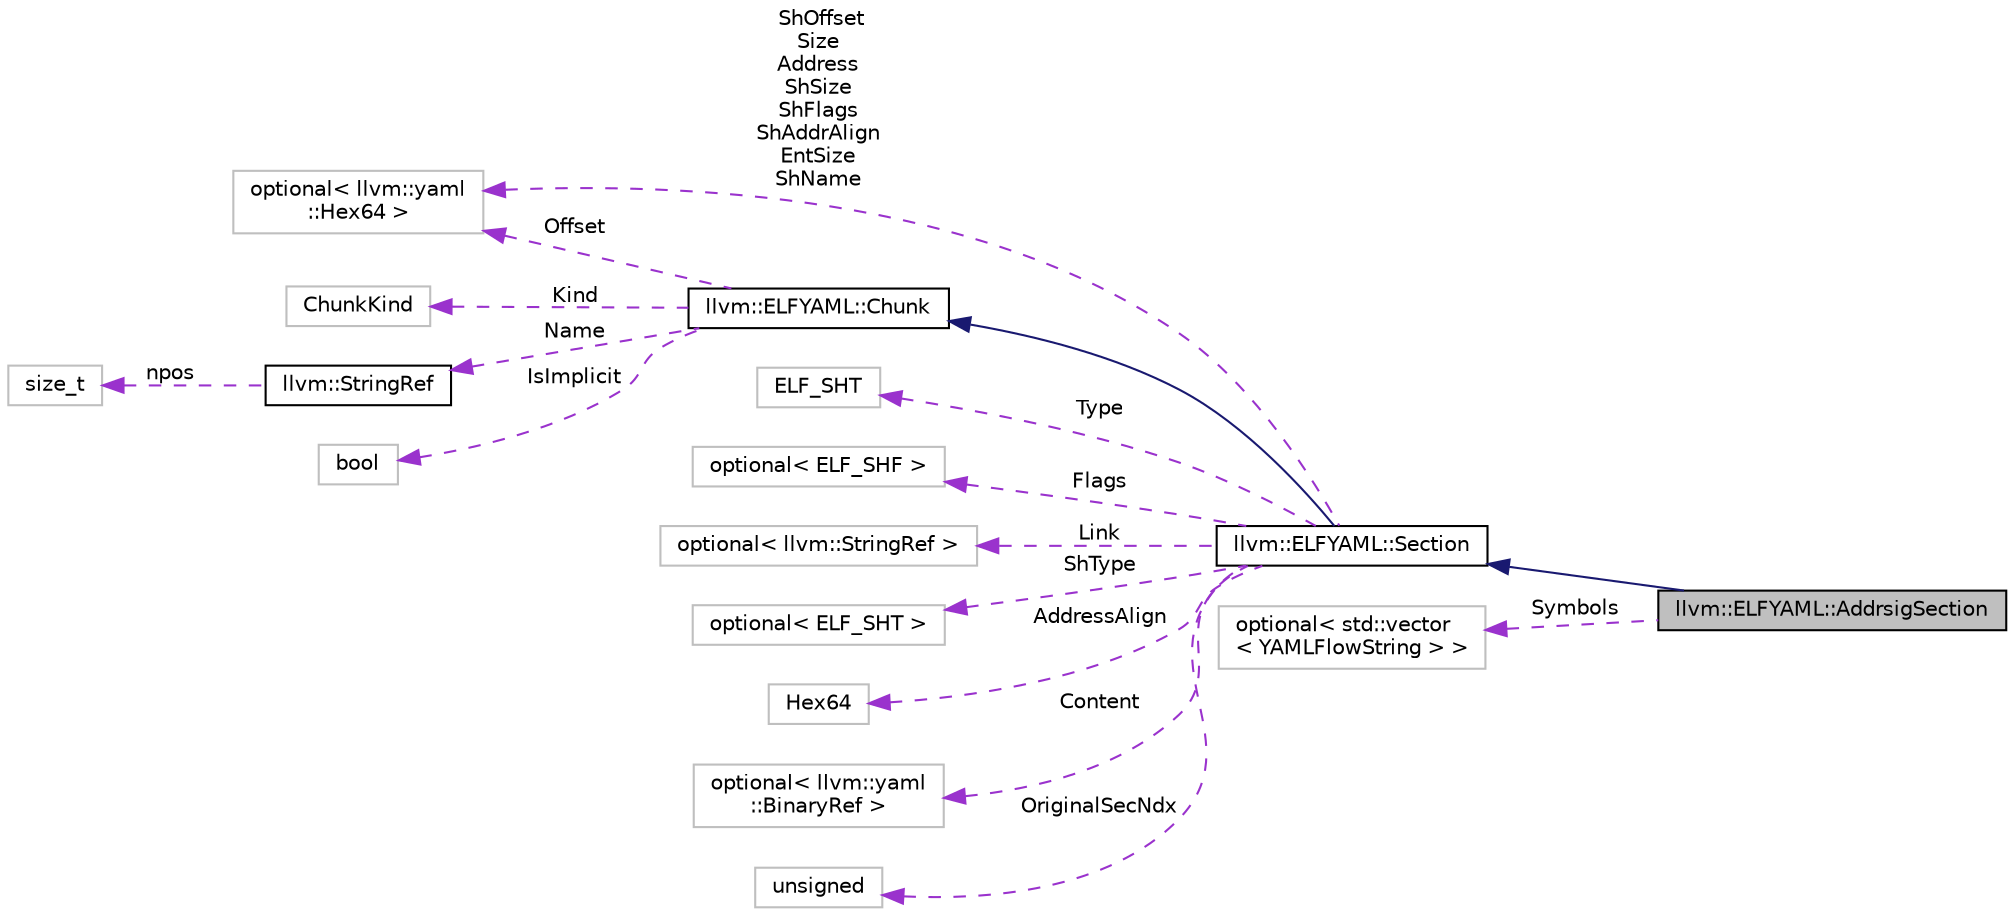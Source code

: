 digraph "llvm::ELFYAML::AddrsigSection"
{
 // LATEX_PDF_SIZE
  bgcolor="transparent";
  edge [fontname="Helvetica",fontsize="10",labelfontname="Helvetica",labelfontsize="10"];
  node [fontname="Helvetica",fontsize="10",shape=record];
  rankdir="LR";
  Node1 [label="llvm::ELFYAML::AddrsigSection",height=0.2,width=0.4,color="black", fillcolor="grey75", style="filled", fontcolor="black",tooltip=" "];
  Node2 -> Node1 [dir="back",color="midnightblue",fontsize="10",style="solid",fontname="Helvetica"];
  Node2 [label="llvm::ELFYAML::Section",height=0.2,width=0.4,color="black",URL="$structllvm_1_1ELFYAML_1_1Section.html",tooltip=" "];
  Node3 -> Node2 [dir="back",color="midnightblue",fontsize="10",style="solid",fontname="Helvetica"];
  Node3 [label="llvm::ELFYAML::Chunk",height=0.2,width=0.4,color="black",URL="$structllvm_1_1ELFYAML_1_1Chunk.html",tooltip=" "];
  Node4 -> Node3 [dir="back",color="darkorchid3",fontsize="10",style="dashed",label=" Kind" ,fontname="Helvetica"];
  Node4 [label="ChunkKind",height=0.2,width=0.4,color="grey75",tooltip=" "];
  Node5 -> Node3 [dir="back",color="darkorchid3",fontsize="10",style="dashed",label=" Offset" ,fontname="Helvetica"];
  Node5 [label="optional\< llvm::yaml\l::Hex64 \>",height=0.2,width=0.4,color="grey75",tooltip=" "];
  Node6 -> Node3 [dir="back",color="darkorchid3",fontsize="10",style="dashed",label=" IsImplicit" ,fontname="Helvetica"];
  Node6 [label="bool",height=0.2,width=0.4,color="grey75",tooltip=" "];
  Node7 -> Node3 [dir="back",color="darkorchid3",fontsize="10",style="dashed",label=" Name" ,fontname="Helvetica"];
  Node7 [label="llvm::StringRef",height=0.2,width=0.4,color="black",URL="$classllvm_1_1StringRef.html",tooltip="StringRef - Represent a constant reference to a string, i.e."];
  Node8 -> Node7 [dir="back",color="darkorchid3",fontsize="10",style="dashed",label=" npos" ,fontname="Helvetica"];
  Node8 [label="size_t",height=0.2,width=0.4,color="grey75",tooltip=" "];
  Node9 -> Node2 [dir="back",color="darkorchid3",fontsize="10",style="dashed",label=" Type" ,fontname="Helvetica"];
  Node9 [label="ELF_SHT",height=0.2,width=0.4,color="grey75",tooltip=" "];
  Node10 -> Node2 [dir="back",color="darkorchid3",fontsize="10",style="dashed",label=" Flags" ,fontname="Helvetica"];
  Node10 [label="optional\< ELF_SHF \>",height=0.2,width=0.4,color="grey75",tooltip=" "];
  Node11 -> Node2 [dir="back",color="darkorchid3",fontsize="10",style="dashed",label=" Link" ,fontname="Helvetica"];
  Node11 [label="optional\< llvm::StringRef \>",height=0.2,width=0.4,color="grey75",tooltip=" "];
  Node12 -> Node2 [dir="back",color="darkorchid3",fontsize="10",style="dashed",label=" ShType" ,fontname="Helvetica"];
  Node12 [label="optional\< ELF_SHT \>",height=0.2,width=0.4,color="grey75",tooltip=" "];
  Node13 -> Node2 [dir="back",color="darkorchid3",fontsize="10",style="dashed",label=" AddressAlign" ,fontname="Helvetica"];
  Node13 [label="Hex64",height=0.2,width=0.4,color="grey75",tooltip=" "];
  Node5 -> Node2 [dir="back",color="darkorchid3",fontsize="10",style="dashed",label=" ShOffset\nSize\nAddress\nShSize\nShFlags\nShAddrAlign\nEntSize\nShName" ,fontname="Helvetica"];
  Node14 -> Node2 [dir="back",color="darkorchid3",fontsize="10",style="dashed",label=" Content" ,fontname="Helvetica"];
  Node14 [label="optional\< llvm::yaml\l::BinaryRef \>",height=0.2,width=0.4,color="grey75",tooltip=" "];
  Node15 -> Node2 [dir="back",color="darkorchid3",fontsize="10",style="dashed",label=" OriginalSecNdx" ,fontname="Helvetica"];
  Node15 [label="unsigned",height=0.2,width=0.4,color="grey75",tooltip=" "];
  Node16 -> Node1 [dir="back",color="darkorchid3",fontsize="10",style="dashed",label=" Symbols" ,fontname="Helvetica"];
  Node16 [label="optional\< std::vector\l\< YAMLFlowString \> \>",height=0.2,width=0.4,color="grey75",tooltip=" "];
}
